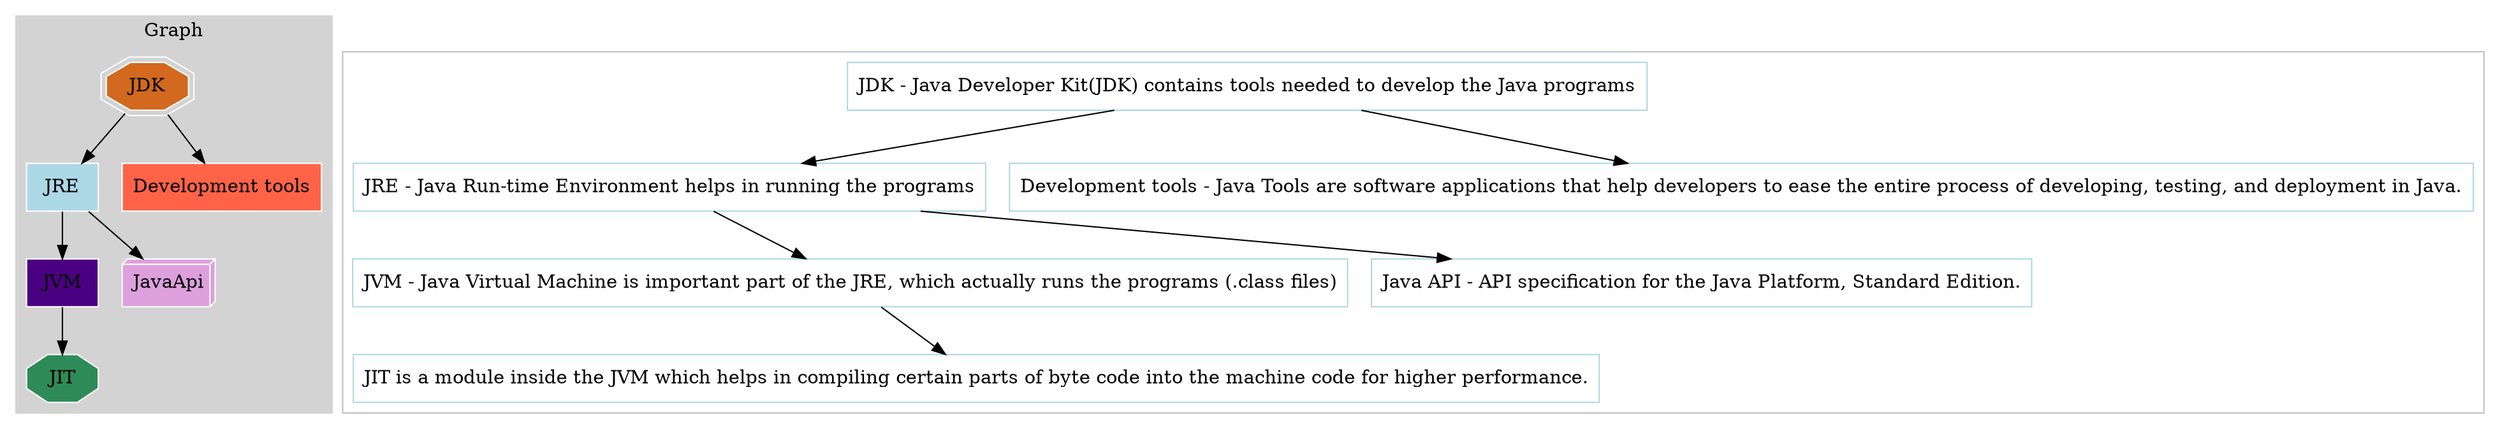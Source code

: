 digraph G {

    subgraph cluster_0 {
    style=filled;
    color=lightgrey;
    node [style=filled,color=white];
    JDK [shape=doubleoctagon, fillcolor=chocolate]
    JRE [shape=filled, fillcolor=lightblue]
    "Development tools" [shape=filled, fillcolor=tomato]
    JVM [shape=filled, fillcolor=indigo]
    JavaApi [shape=box3d, fillcolor=plum]
    JIT [shape=octagon, fillcolor=seagreen]

    JDK -> JRE;
    JDK -> "Development tools";
    JRE -> JVM;
    JRE -> JavaApi;
    JVM -> JIT;
    label = "Graph";
    }

    subgraph cluster_1 {

    node [shape=box, color=lightblue]

    "JDK - Java Developer Kit(JDK) contains tools needed to develop the Java programs" -> "JRE - Java Run-time Environment helps in running the programs"
    "JDK - Java Developer Kit(JDK) contains tools needed to develop the Java programs"  -> "Development tools - Java Tools are software applications that help developers to ease the entire process of developing, testing, and deployment in Java."
    "JRE - Java Run-time Environment helps in running the programs" -> "JVM - Java Virtual Machine is important part of the JRE, which actually runs the programs (.class files)"
    "JRE - Java Run-time Environment helps in running the programs" -> "Java API - API specification for the Java Platform, Standard Edition."
    "JVM - Java Virtual Machine is important part of the JRE, which actually runs the programs (.class files)" -> "JIT is a module inside the JVM which helps in compiling certain parts of byte code into the machine code for higher performance."
    color=grey
    }
}

